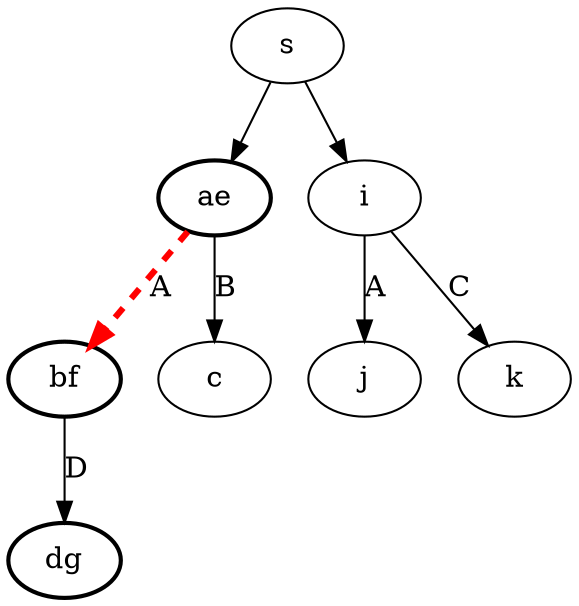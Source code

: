 digraph {
  ae [style="bold"]
  bf [style="bold"]
  dg [style="bold"]

  s -> ae [label=""]
  s -> i [label=""]

  ae -> bf [label="A", color="red", style="setlinewidth(3),dashed"]
  ae -> c [label="B"]
  bf -> dg [label="D"]

  i -> j [label="A"]
  i -> k [label="C"]
}